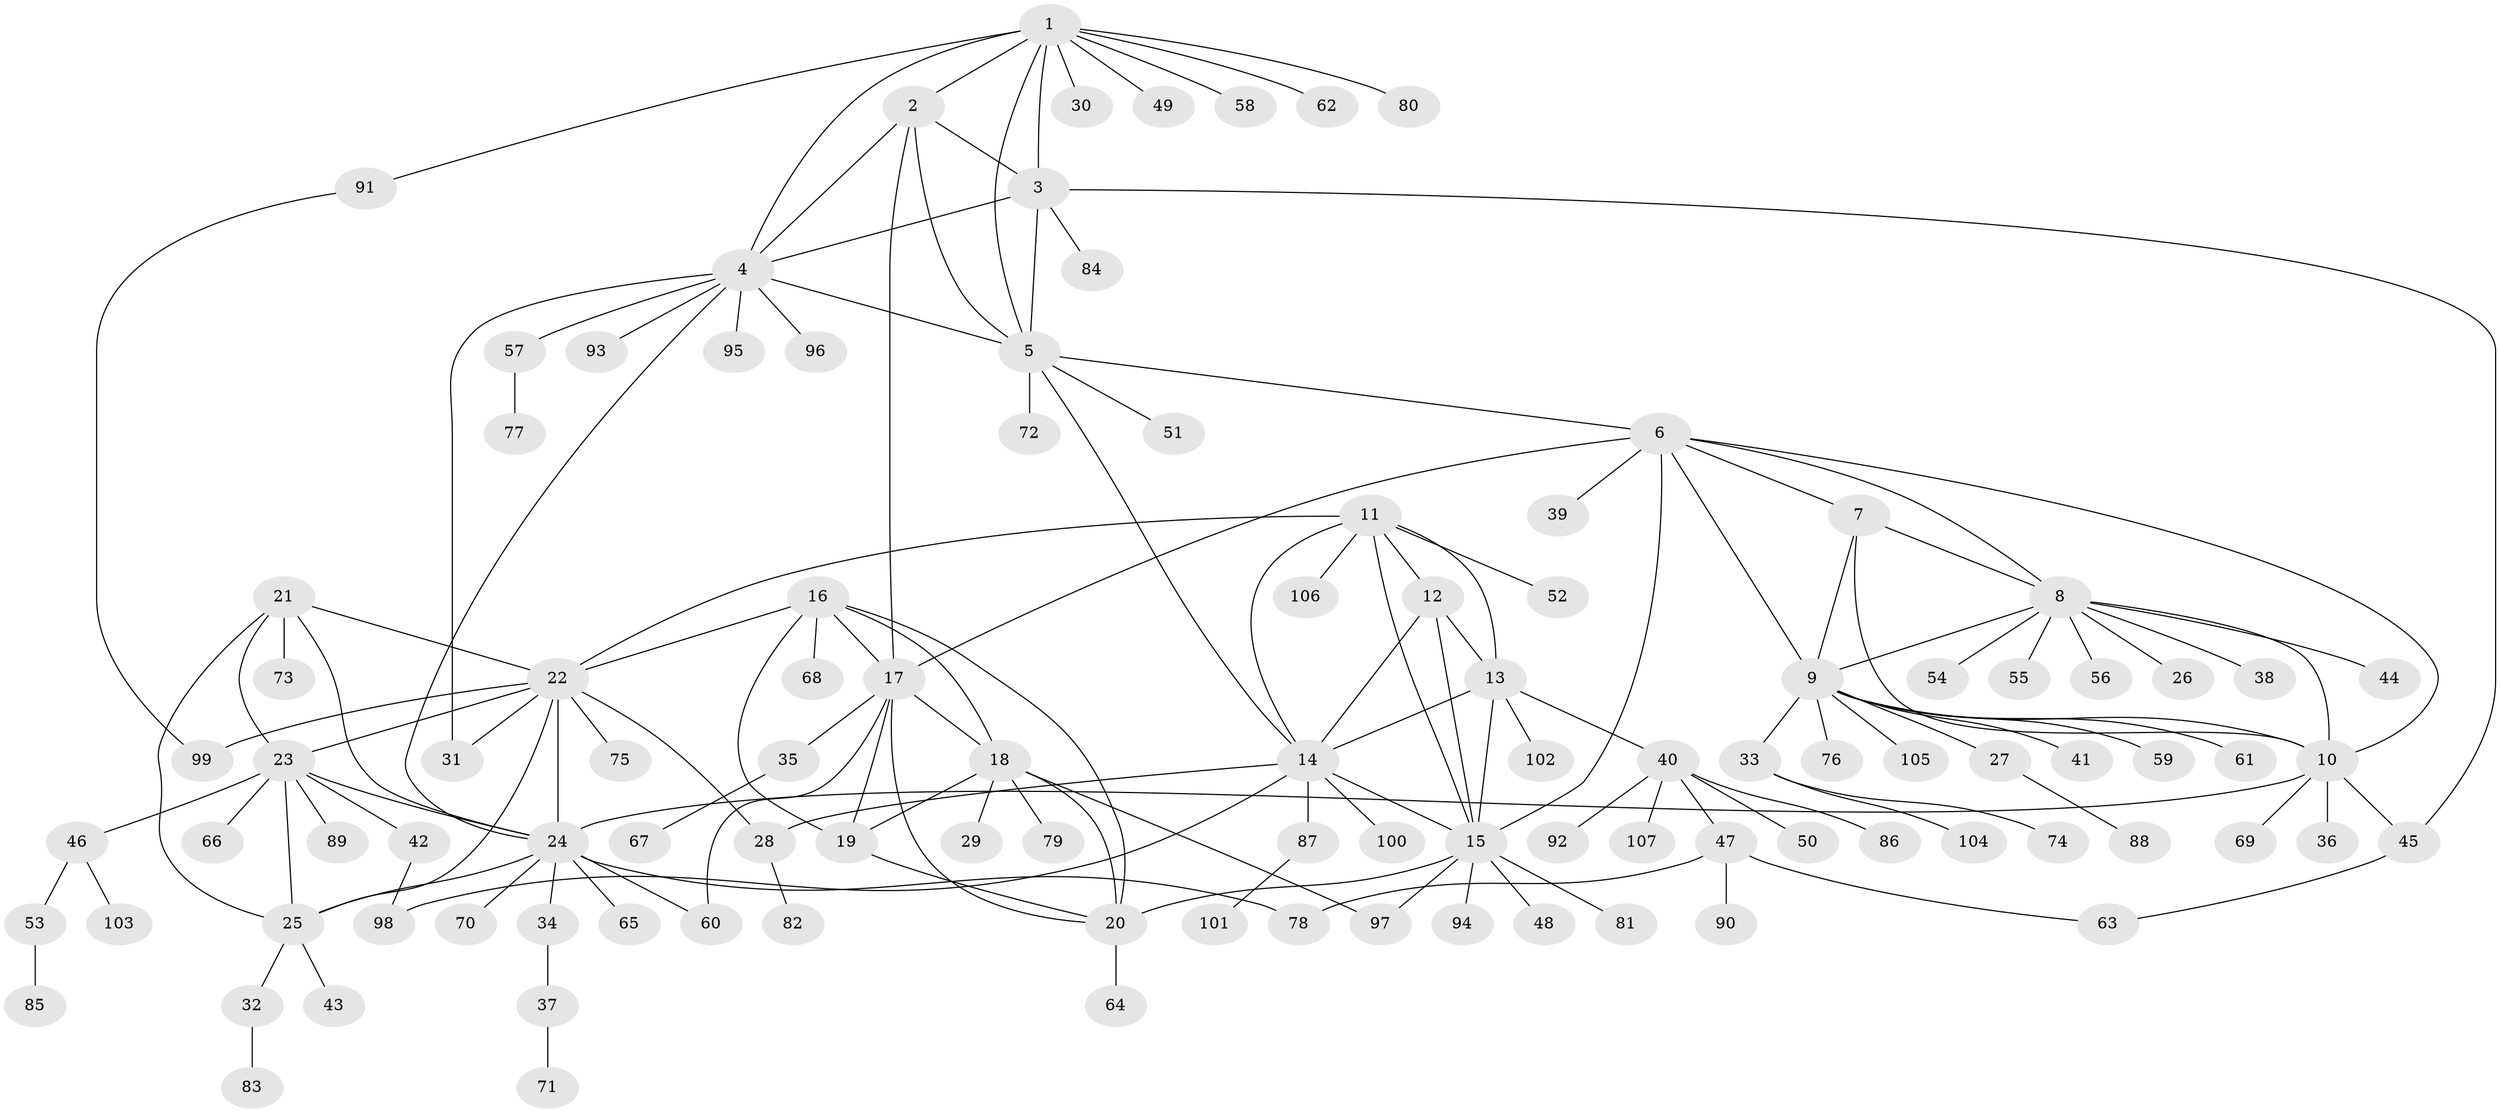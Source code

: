 // Generated by graph-tools (version 1.1) at 2025/11/02/27/25 16:11:35]
// undirected, 107 vertices, 151 edges
graph export_dot {
graph [start="1"]
  node [color=gray90,style=filled];
  1;
  2;
  3;
  4;
  5;
  6;
  7;
  8;
  9;
  10;
  11;
  12;
  13;
  14;
  15;
  16;
  17;
  18;
  19;
  20;
  21;
  22;
  23;
  24;
  25;
  26;
  27;
  28;
  29;
  30;
  31;
  32;
  33;
  34;
  35;
  36;
  37;
  38;
  39;
  40;
  41;
  42;
  43;
  44;
  45;
  46;
  47;
  48;
  49;
  50;
  51;
  52;
  53;
  54;
  55;
  56;
  57;
  58;
  59;
  60;
  61;
  62;
  63;
  64;
  65;
  66;
  67;
  68;
  69;
  70;
  71;
  72;
  73;
  74;
  75;
  76;
  77;
  78;
  79;
  80;
  81;
  82;
  83;
  84;
  85;
  86;
  87;
  88;
  89;
  90;
  91;
  92;
  93;
  94;
  95;
  96;
  97;
  98;
  99;
  100;
  101;
  102;
  103;
  104;
  105;
  106;
  107;
  1 -- 2;
  1 -- 3;
  1 -- 4;
  1 -- 5;
  1 -- 30;
  1 -- 49;
  1 -- 58;
  1 -- 62;
  1 -- 80;
  1 -- 91;
  2 -- 3;
  2 -- 4;
  2 -- 5;
  2 -- 17;
  3 -- 4;
  3 -- 5;
  3 -- 45;
  3 -- 84;
  4 -- 5;
  4 -- 24;
  4 -- 31;
  4 -- 57;
  4 -- 93;
  4 -- 95;
  4 -- 96;
  5 -- 6;
  5 -- 14;
  5 -- 51;
  5 -- 72;
  6 -- 7;
  6 -- 8;
  6 -- 9;
  6 -- 10;
  6 -- 15;
  6 -- 17;
  6 -- 39;
  7 -- 8;
  7 -- 9;
  7 -- 10;
  8 -- 9;
  8 -- 10;
  8 -- 26;
  8 -- 38;
  8 -- 44;
  8 -- 54;
  8 -- 55;
  8 -- 56;
  9 -- 10;
  9 -- 27;
  9 -- 33;
  9 -- 41;
  9 -- 59;
  9 -- 61;
  9 -- 76;
  9 -- 105;
  10 -- 24;
  10 -- 36;
  10 -- 45;
  10 -- 69;
  11 -- 12;
  11 -- 13;
  11 -- 14;
  11 -- 15;
  11 -- 22;
  11 -- 52;
  11 -- 106;
  12 -- 13;
  12 -- 14;
  12 -- 15;
  13 -- 14;
  13 -- 15;
  13 -- 40;
  13 -- 102;
  14 -- 15;
  14 -- 28;
  14 -- 87;
  14 -- 98;
  14 -- 100;
  15 -- 20;
  15 -- 48;
  15 -- 81;
  15 -- 94;
  15 -- 97;
  16 -- 17;
  16 -- 18;
  16 -- 19;
  16 -- 20;
  16 -- 22;
  16 -- 68;
  17 -- 18;
  17 -- 19;
  17 -- 20;
  17 -- 35;
  17 -- 60;
  18 -- 19;
  18 -- 20;
  18 -- 29;
  18 -- 79;
  18 -- 97;
  19 -- 20;
  20 -- 64;
  21 -- 22;
  21 -- 23;
  21 -- 24;
  21 -- 25;
  21 -- 73;
  22 -- 23;
  22 -- 24;
  22 -- 25;
  22 -- 28;
  22 -- 31;
  22 -- 75;
  22 -- 99;
  23 -- 24;
  23 -- 25;
  23 -- 42;
  23 -- 46;
  23 -- 66;
  23 -- 89;
  24 -- 25;
  24 -- 34;
  24 -- 60;
  24 -- 65;
  24 -- 70;
  24 -- 78;
  25 -- 32;
  25 -- 43;
  27 -- 88;
  28 -- 82;
  32 -- 83;
  33 -- 74;
  33 -- 104;
  34 -- 37;
  35 -- 67;
  37 -- 71;
  40 -- 47;
  40 -- 50;
  40 -- 86;
  40 -- 92;
  40 -- 107;
  42 -- 98;
  45 -- 63;
  46 -- 53;
  46 -- 103;
  47 -- 63;
  47 -- 78;
  47 -- 90;
  53 -- 85;
  57 -- 77;
  87 -- 101;
  91 -- 99;
}
